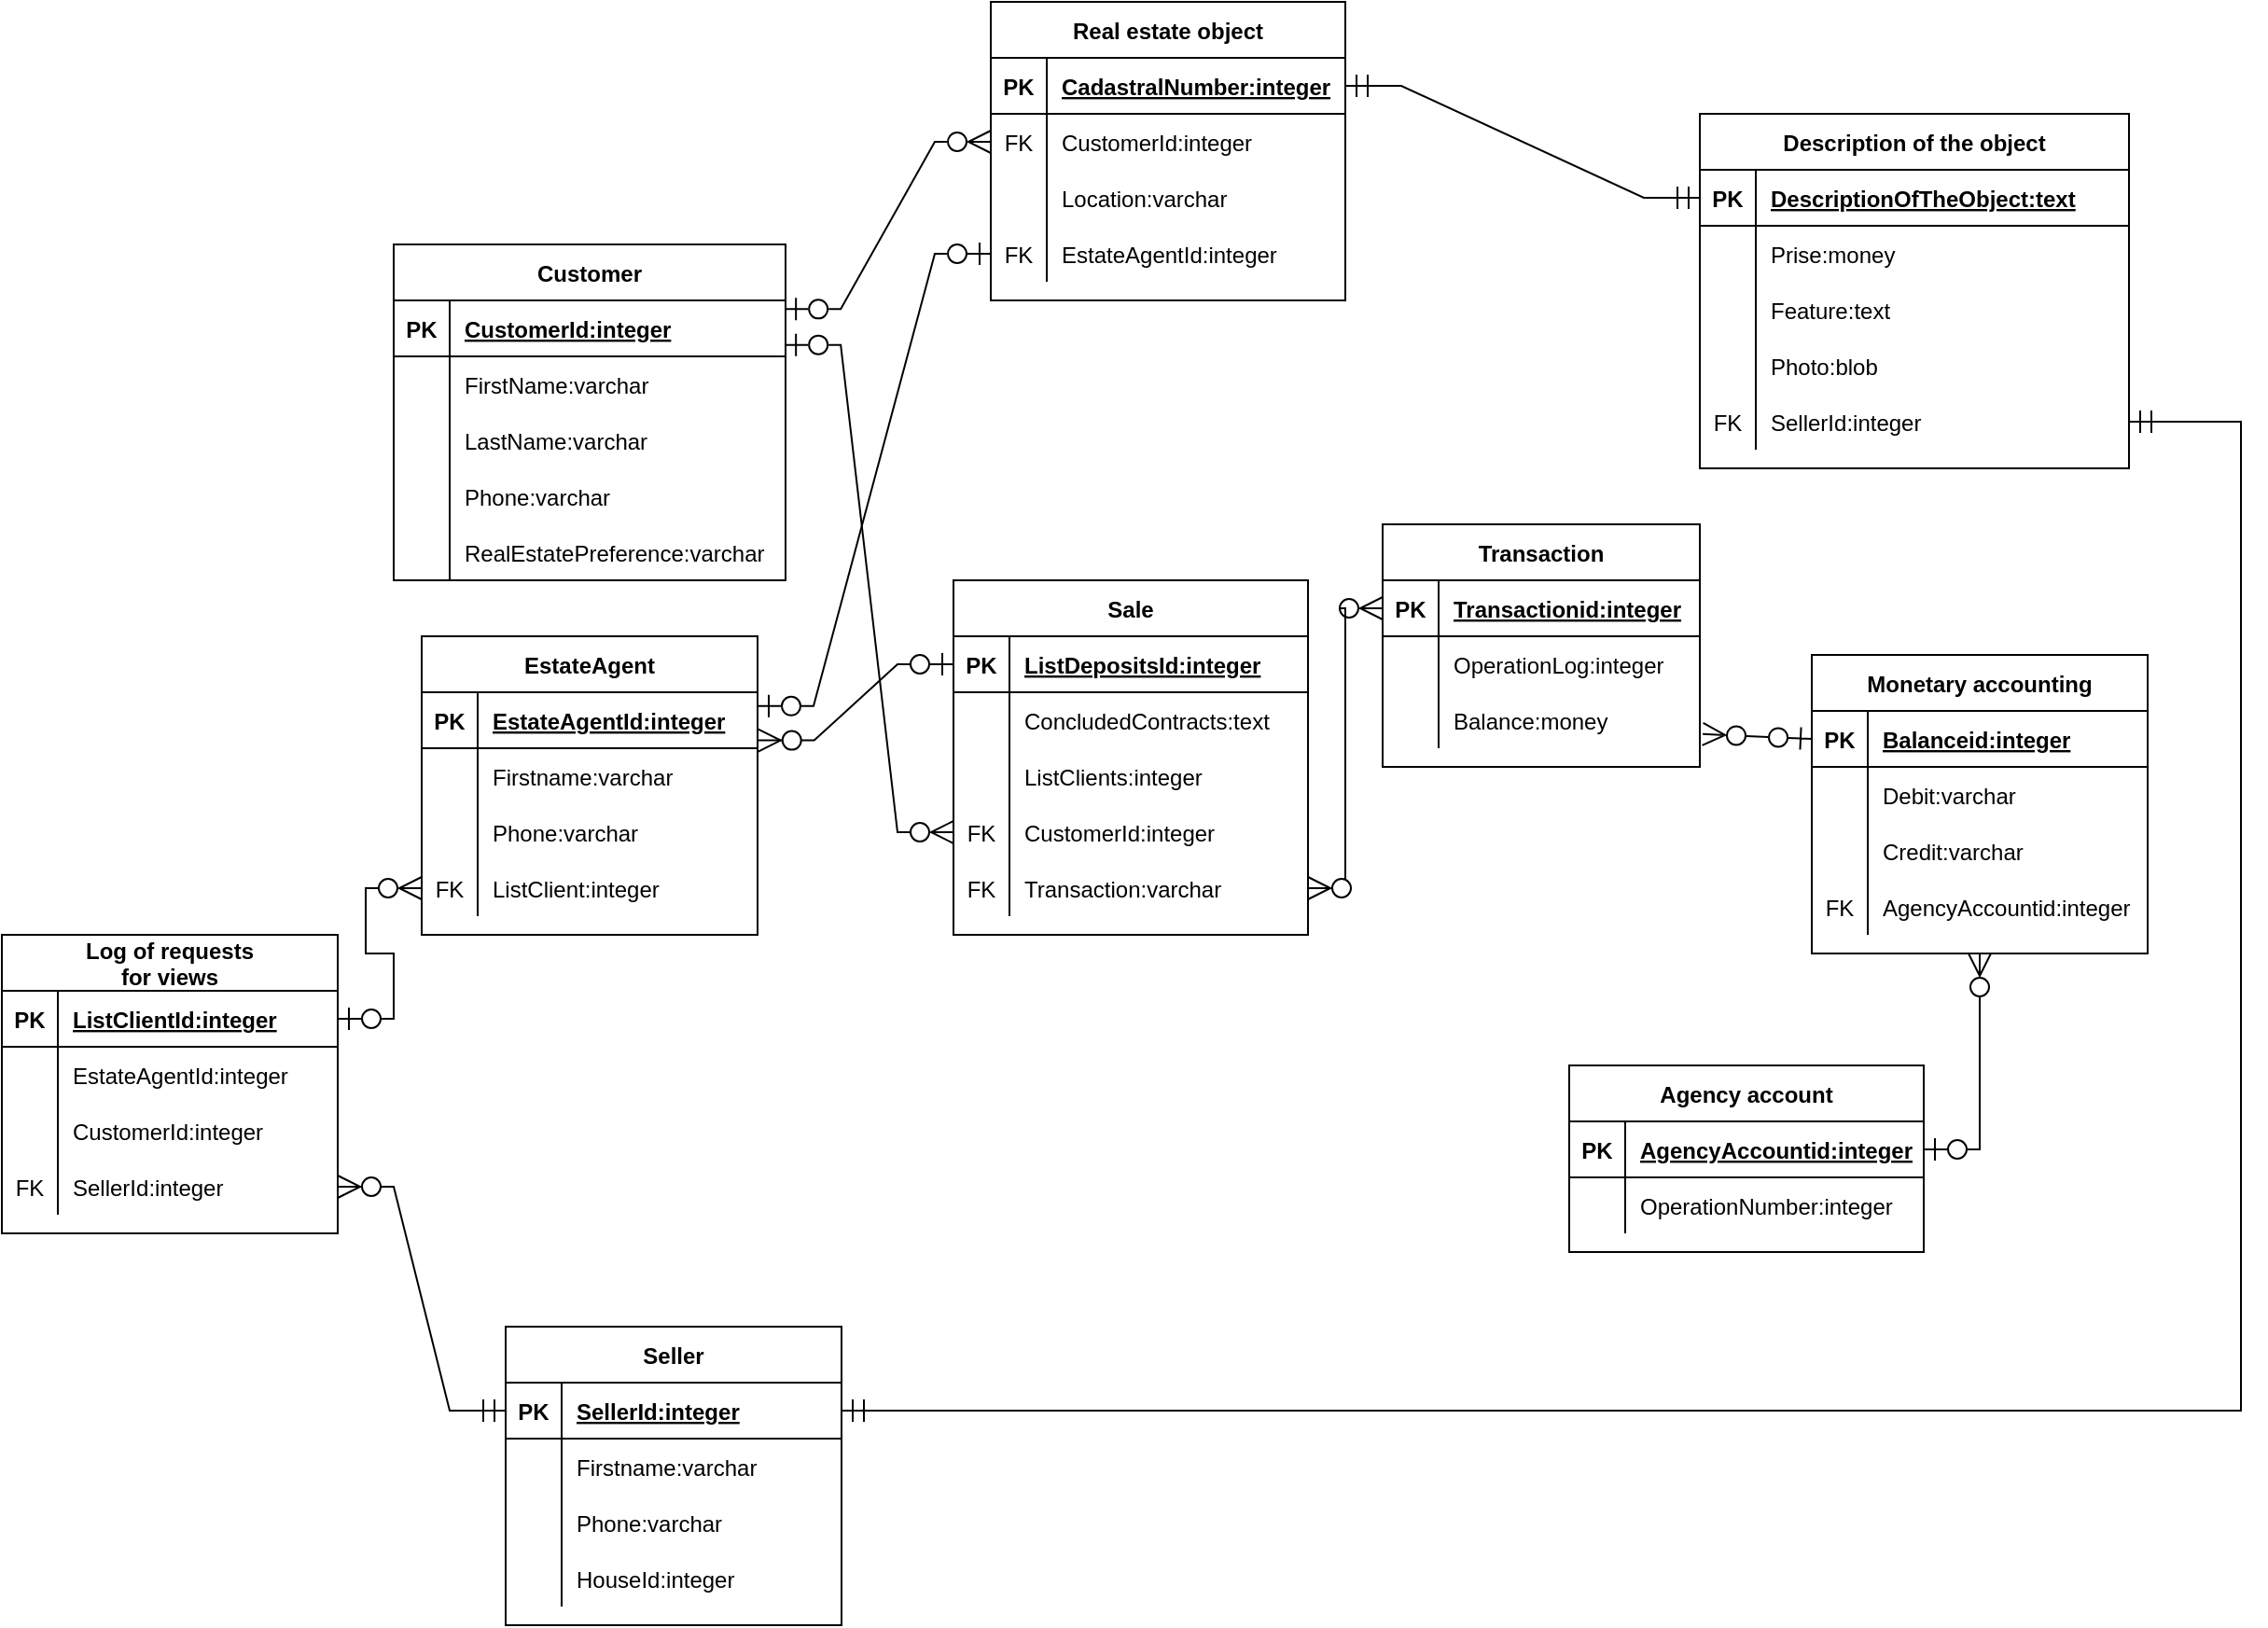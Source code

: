 <mxfile version="15.8.8" type="github">
  <diagram id="s_4GQukMojyq665MK_k5" name="Page-1">
    <mxGraphModel dx="1824" dy="1749" grid="1" gridSize="10" guides="1" tooltips="1" connect="1" arrows="1" fold="1" page="1" pageScale="1" pageWidth="827" pageHeight="1169" math="0" shadow="0">
      <root>
        <mxCell id="0" />
        <mxCell id="1" parent="0" />
        <mxCell id="Tpx85m3NtQdC8bUfXLHW-1" value="Customer" style="shape=table;startSize=30;container=1;collapsible=1;childLayout=tableLayout;fixedRows=1;rowLines=0;fontStyle=1;align=center;resizeLast=1;" parent="1" vertex="1">
          <mxGeometry x="-180" y="20" width="210" height="180" as="geometry" />
        </mxCell>
        <mxCell id="Tpx85m3NtQdC8bUfXLHW-2" value="" style="shape=partialRectangle;collapsible=0;dropTarget=0;pointerEvents=0;fillColor=none;top=0;left=0;bottom=1;right=0;points=[[0,0.5],[1,0.5]];portConstraint=eastwest;" parent="Tpx85m3NtQdC8bUfXLHW-1" vertex="1">
          <mxGeometry y="30" width="210" height="30" as="geometry" />
        </mxCell>
        <mxCell id="Tpx85m3NtQdC8bUfXLHW-3" value="PK" style="shape=partialRectangle;connectable=0;fillColor=none;top=0;left=0;bottom=0;right=0;fontStyle=1;overflow=hidden;" parent="Tpx85m3NtQdC8bUfXLHW-2" vertex="1">
          <mxGeometry width="30" height="30" as="geometry">
            <mxRectangle width="30" height="30" as="alternateBounds" />
          </mxGeometry>
        </mxCell>
        <mxCell id="Tpx85m3NtQdC8bUfXLHW-4" value="CustomerId:integer" style="shape=partialRectangle;connectable=0;fillColor=none;top=0;left=0;bottom=0;right=0;align=left;spacingLeft=6;fontStyle=5;overflow=hidden;" parent="Tpx85m3NtQdC8bUfXLHW-2" vertex="1">
          <mxGeometry x="30" width="180" height="30" as="geometry">
            <mxRectangle width="180" height="30" as="alternateBounds" />
          </mxGeometry>
        </mxCell>
        <mxCell id="Tpx85m3NtQdC8bUfXLHW-5" value="" style="shape=partialRectangle;collapsible=0;dropTarget=0;pointerEvents=0;fillColor=none;top=0;left=0;bottom=0;right=0;points=[[0,0.5],[1,0.5]];portConstraint=eastwest;" parent="Tpx85m3NtQdC8bUfXLHW-1" vertex="1">
          <mxGeometry y="60" width="210" height="30" as="geometry" />
        </mxCell>
        <mxCell id="Tpx85m3NtQdC8bUfXLHW-6" value="" style="shape=partialRectangle;connectable=0;fillColor=none;top=0;left=0;bottom=0;right=0;editable=1;overflow=hidden;" parent="Tpx85m3NtQdC8bUfXLHW-5" vertex="1">
          <mxGeometry width="30" height="30" as="geometry">
            <mxRectangle width="30" height="30" as="alternateBounds" />
          </mxGeometry>
        </mxCell>
        <mxCell id="Tpx85m3NtQdC8bUfXLHW-7" value="FirstName:varchar" style="shape=partialRectangle;connectable=0;fillColor=none;top=0;left=0;bottom=0;right=0;align=left;spacingLeft=6;overflow=hidden;" parent="Tpx85m3NtQdC8bUfXLHW-5" vertex="1">
          <mxGeometry x="30" width="180" height="30" as="geometry">
            <mxRectangle width="180" height="30" as="alternateBounds" />
          </mxGeometry>
        </mxCell>
        <mxCell id="Tpx85m3NtQdC8bUfXLHW-8" value="" style="shape=partialRectangle;collapsible=0;dropTarget=0;pointerEvents=0;fillColor=none;top=0;left=0;bottom=0;right=0;points=[[0,0.5],[1,0.5]];portConstraint=eastwest;" parent="Tpx85m3NtQdC8bUfXLHW-1" vertex="1">
          <mxGeometry y="90" width="210" height="30" as="geometry" />
        </mxCell>
        <mxCell id="Tpx85m3NtQdC8bUfXLHW-9" value="" style="shape=partialRectangle;connectable=0;fillColor=none;top=0;left=0;bottom=0;right=0;editable=1;overflow=hidden;" parent="Tpx85m3NtQdC8bUfXLHW-8" vertex="1">
          <mxGeometry width="30" height="30" as="geometry">
            <mxRectangle width="30" height="30" as="alternateBounds" />
          </mxGeometry>
        </mxCell>
        <mxCell id="Tpx85m3NtQdC8bUfXLHW-10" value="LastName:varchar" style="shape=partialRectangle;connectable=0;fillColor=none;top=0;left=0;bottom=0;right=0;align=left;spacingLeft=6;overflow=hidden;" parent="Tpx85m3NtQdC8bUfXLHW-8" vertex="1">
          <mxGeometry x="30" width="180" height="30" as="geometry">
            <mxRectangle width="180" height="30" as="alternateBounds" />
          </mxGeometry>
        </mxCell>
        <mxCell id="Tpx85m3NtQdC8bUfXLHW-11" value="" style="shape=partialRectangle;collapsible=0;dropTarget=0;pointerEvents=0;fillColor=none;top=0;left=0;bottom=0;right=0;points=[[0,0.5],[1,0.5]];portConstraint=eastwest;" parent="Tpx85m3NtQdC8bUfXLHW-1" vertex="1">
          <mxGeometry y="120" width="210" height="30" as="geometry" />
        </mxCell>
        <mxCell id="Tpx85m3NtQdC8bUfXLHW-12" value="" style="shape=partialRectangle;connectable=0;fillColor=none;top=0;left=0;bottom=0;right=0;editable=1;overflow=hidden;" parent="Tpx85m3NtQdC8bUfXLHW-11" vertex="1">
          <mxGeometry width="30" height="30" as="geometry">
            <mxRectangle width="30" height="30" as="alternateBounds" />
          </mxGeometry>
        </mxCell>
        <mxCell id="Tpx85m3NtQdC8bUfXLHW-13" value="Phone:varchar" style="shape=partialRectangle;connectable=0;fillColor=none;top=0;left=0;bottom=0;right=0;align=left;spacingLeft=6;overflow=hidden;" parent="Tpx85m3NtQdC8bUfXLHW-11" vertex="1">
          <mxGeometry x="30" width="180" height="30" as="geometry">
            <mxRectangle width="180" height="30" as="alternateBounds" />
          </mxGeometry>
        </mxCell>
        <mxCell id="Tpx85m3NtQdC8bUfXLHW-75" value="" style="shape=partialRectangle;collapsible=0;dropTarget=0;pointerEvents=0;fillColor=none;top=0;left=0;bottom=0;right=0;points=[[0,0.5],[1,0.5]];portConstraint=eastwest;" parent="Tpx85m3NtQdC8bUfXLHW-1" vertex="1">
          <mxGeometry y="150" width="210" height="30" as="geometry" />
        </mxCell>
        <mxCell id="Tpx85m3NtQdC8bUfXLHW-76" value="" style="shape=partialRectangle;connectable=0;fillColor=none;top=0;left=0;bottom=0;right=0;editable=1;overflow=hidden;" parent="Tpx85m3NtQdC8bUfXLHW-75" vertex="1">
          <mxGeometry width="30" height="30" as="geometry">
            <mxRectangle width="30" height="30" as="alternateBounds" />
          </mxGeometry>
        </mxCell>
        <mxCell id="Tpx85m3NtQdC8bUfXLHW-77" value="RealEstatePreference:varchar" style="shape=partialRectangle;connectable=0;fillColor=none;top=0;left=0;bottom=0;right=0;align=left;spacingLeft=6;overflow=hidden;" parent="Tpx85m3NtQdC8bUfXLHW-75" vertex="1">
          <mxGeometry x="30" width="180" height="30" as="geometry">
            <mxRectangle width="180" height="30" as="alternateBounds" />
          </mxGeometry>
        </mxCell>
        <mxCell id="Tpx85m3NtQdC8bUfXLHW-14" value="Real estate object" style="shape=table;startSize=30;container=1;collapsible=1;childLayout=tableLayout;fixedRows=1;rowLines=0;fontStyle=1;align=center;resizeLast=1;" parent="1" vertex="1">
          <mxGeometry x="140" y="-110" width="190" height="160" as="geometry" />
        </mxCell>
        <mxCell id="Tpx85m3NtQdC8bUfXLHW-15" value="" style="shape=partialRectangle;collapsible=0;dropTarget=0;pointerEvents=0;fillColor=none;top=0;left=0;bottom=1;right=0;points=[[0,0.5],[1,0.5]];portConstraint=eastwest;" parent="Tpx85m3NtQdC8bUfXLHW-14" vertex="1">
          <mxGeometry y="30" width="190" height="30" as="geometry" />
        </mxCell>
        <mxCell id="Tpx85m3NtQdC8bUfXLHW-16" value="PK" style="shape=partialRectangle;connectable=0;fillColor=none;top=0;left=0;bottom=0;right=0;fontStyle=1;overflow=hidden;" parent="Tpx85m3NtQdC8bUfXLHW-15" vertex="1">
          <mxGeometry width="30" height="30" as="geometry">
            <mxRectangle width="30" height="30" as="alternateBounds" />
          </mxGeometry>
        </mxCell>
        <mxCell id="Tpx85m3NtQdC8bUfXLHW-17" value="CadastralNumber:integer" style="shape=partialRectangle;connectable=0;fillColor=none;top=0;left=0;bottom=0;right=0;align=left;spacingLeft=6;fontStyle=5;overflow=hidden;" parent="Tpx85m3NtQdC8bUfXLHW-15" vertex="1">
          <mxGeometry x="30" width="160" height="30" as="geometry">
            <mxRectangle width="160" height="30" as="alternateBounds" />
          </mxGeometry>
        </mxCell>
        <mxCell id="Tpx85m3NtQdC8bUfXLHW-18" value="" style="shape=partialRectangle;collapsible=0;dropTarget=0;pointerEvents=0;fillColor=none;top=0;left=0;bottom=0;right=0;points=[[0,0.5],[1,0.5]];portConstraint=eastwest;" parent="Tpx85m3NtQdC8bUfXLHW-14" vertex="1">
          <mxGeometry y="60" width="190" height="30" as="geometry" />
        </mxCell>
        <mxCell id="Tpx85m3NtQdC8bUfXLHW-19" value="FK" style="shape=partialRectangle;connectable=0;fillColor=none;top=0;left=0;bottom=0;right=0;editable=1;overflow=hidden;" parent="Tpx85m3NtQdC8bUfXLHW-18" vertex="1">
          <mxGeometry width="30" height="30" as="geometry">
            <mxRectangle width="30" height="30" as="alternateBounds" />
          </mxGeometry>
        </mxCell>
        <mxCell id="Tpx85m3NtQdC8bUfXLHW-20" value="CustomerId:integer" style="shape=partialRectangle;connectable=0;fillColor=none;top=0;left=0;bottom=0;right=0;align=left;spacingLeft=6;overflow=hidden;" parent="Tpx85m3NtQdC8bUfXLHW-18" vertex="1">
          <mxGeometry x="30" width="160" height="30" as="geometry">
            <mxRectangle width="160" height="30" as="alternateBounds" />
          </mxGeometry>
        </mxCell>
        <mxCell id="Tpx85m3NtQdC8bUfXLHW-21" value="" style="shape=partialRectangle;collapsible=0;dropTarget=0;pointerEvents=0;fillColor=none;top=0;left=0;bottom=0;right=0;points=[[0,0.5],[1,0.5]];portConstraint=eastwest;" parent="Tpx85m3NtQdC8bUfXLHW-14" vertex="1">
          <mxGeometry y="90" width="190" height="30" as="geometry" />
        </mxCell>
        <mxCell id="Tpx85m3NtQdC8bUfXLHW-22" value="" style="shape=partialRectangle;connectable=0;fillColor=none;top=0;left=0;bottom=0;right=0;editable=1;overflow=hidden;" parent="Tpx85m3NtQdC8bUfXLHW-21" vertex="1">
          <mxGeometry width="30" height="30" as="geometry">
            <mxRectangle width="30" height="30" as="alternateBounds" />
          </mxGeometry>
        </mxCell>
        <mxCell id="Tpx85m3NtQdC8bUfXLHW-23" value="Location:varchar" style="shape=partialRectangle;connectable=0;fillColor=none;top=0;left=0;bottom=0;right=0;align=left;spacingLeft=6;overflow=hidden;" parent="Tpx85m3NtQdC8bUfXLHW-21" vertex="1">
          <mxGeometry x="30" width="160" height="30" as="geometry">
            <mxRectangle width="160" height="30" as="alternateBounds" />
          </mxGeometry>
        </mxCell>
        <mxCell id="Tpx85m3NtQdC8bUfXLHW-176" value="" style="shape=partialRectangle;collapsible=0;dropTarget=0;pointerEvents=0;fillColor=none;top=0;left=0;bottom=0;right=0;points=[[0,0.5],[1,0.5]];portConstraint=eastwest;" parent="Tpx85m3NtQdC8bUfXLHW-14" vertex="1">
          <mxGeometry y="120" width="190" height="30" as="geometry" />
        </mxCell>
        <mxCell id="Tpx85m3NtQdC8bUfXLHW-177" value="FK" style="shape=partialRectangle;connectable=0;fillColor=none;top=0;left=0;bottom=0;right=0;editable=1;overflow=hidden;" parent="Tpx85m3NtQdC8bUfXLHW-176" vertex="1">
          <mxGeometry width="30" height="30" as="geometry">
            <mxRectangle width="30" height="30" as="alternateBounds" />
          </mxGeometry>
        </mxCell>
        <mxCell id="Tpx85m3NtQdC8bUfXLHW-178" value="EstateАgentId:integer" style="shape=partialRectangle;connectable=0;fillColor=none;top=0;left=0;bottom=0;right=0;align=left;spacingLeft=6;overflow=hidden;" parent="Tpx85m3NtQdC8bUfXLHW-176" vertex="1">
          <mxGeometry x="30" width="160" height="30" as="geometry">
            <mxRectangle width="160" height="30" as="alternateBounds" />
          </mxGeometry>
        </mxCell>
        <mxCell id="Tpx85m3NtQdC8bUfXLHW-27" value="Description of the object" style="shape=table;startSize=30;container=1;collapsible=1;childLayout=tableLayout;fixedRows=1;rowLines=0;fontStyle=1;align=center;resizeLast=1;" parent="1" vertex="1">
          <mxGeometry x="520" y="-50" width="230" height="190" as="geometry" />
        </mxCell>
        <mxCell id="Tpx85m3NtQdC8bUfXLHW-28" value="" style="shape=partialRectangle;collapsible=0;dropTarget=0;pointerEvents=0;fillColor=none;top=0;left=0;bottom=1;right=0;points=[[0,0.5],[1,0.5]];portConstraint=eastwest;" parent="Tpx85m3NtQdC8bUfXLHW-27" vertex="1">
          <mxGeometry y="30" width="230" height="30" as="geometry" />
        </mxCell>
        <mxCell id="Tpx85m3NtQdC8bUfXLHW-29" value="PK" style="shape=partialRectangle;connectable=0;fillColor=none;top=0;left=0;bottom=0;right=0;fontStyle=1;overflow=hidden;" parent="Tpx85m3NtQdC8bUfXLHW-28" vertex="1">
          <mxGeometry width="30" height="30" as="geometry">
            <mxRectangle width="30" height="30" as="alternateBounds" />
          </mxGeometry>
        </mxCell>
        <mxCell id="Tpx85m3NtQdC8bUfXLHW-30" value="DescriptionOfTheObject:text" style="shape=partialRectangle;connectable=0;fillColor=none;top=0;left=0;bottom=0;right=0;align=left;spacingLeft=6;fontStyle=5;overflow=hidden;" parent="Tpx85m3NtQdC8bUfXLHW-28" vertex="1">
          <mxGeometry x="30" width="200" height="30" as="geometry">
            <mxRectangle width="200" height="30" as="alternateBounds" />
          </mxGeometry>
        </mxCell>
        <mxCell id="Tpx85m3NtQdC8bUfXLHW-31" value="" style="shape=partialRectangle;collapsible=0;dropTarget=0;pointerEvents=0;fillColor=none;top=0;left=0;bottom=0;right=0;points=[[0,0.5],[1,0.5]];portConstraint=eastwest;" parent="Tpx85m3NtQdC8bUfXLHW-27" vertex="1">
          <mxGeometry y="60" width="230" height="30" as="geometry" />
        </mxCell>
        <mxCell id="Tpx85m3NtQdC8bUfXLHW-32" value="" style="shape=partialRectangle;connectable=0;fillColor=none;top=0;left=0;bottom=0;right=0;editable=1;overflow=hidden;" parent="Tpx85m3NtQdC8bUfXLHW-31" vertex="1">
          <mxGeometry width="30" height="30" as="geometry">
            <mxRectangle width="30" height="30" as="alternateBounds" />
          </mxGeometry>
        </mxCell>
        <mxCell id="Tpx85m3NtQdC8bUfXLHW-33" value="Prise:money" style="shape=partialRectangle;connectable=0;fillColor=none;top=0;left=0;bottom=0;right=0;align=left;spacingLeft=6;overflow=hidden;" parent="Tpx85m3NtQdC8bUfXLHW-31" vertex="1">
          <mxGeometry x="30" width="200" height="30" as="geometry">
            <mxRectangle width="200" height="30" as="alternateBounds" />
          </mxGeometry>
        </mxCell>
        <mxCell id="Tpx85m3NtQdC8bUfXLHW-34" value="" style="shape=partialRectangle;collapsible=0;dropTarget=0;pointerEvents=0;fillColor=none;top=0;left=0;bottom=0;right=0;points=[[0,0.5],[1,0.5]];portConstraint=eastwest;" parent="Tpx85m3NtQdC8bUfXLHW-27" vertex="1">
          <mxGeometry y="90" width="230" height="30" as="geometry" />
        </mxCell>
        <mxCell id="Tpx85m3NtQdC8bUfXLHW-35" value="" style="shape=partialRectangle;connectable=0;fillColor=none;top=0;left=0;bottom=0;right=0;editable=1;overflow=hidden;" parent="Tpx85m3NtQdC8bUfXLHW-34" vertex="1">
          <mxGeometry width="30" height="30" as="geometry">
            <mxRectangle width="30" height="30" as="alternateBounds" />
          </mxGeometry>
        </mxCell>
        <mxCell id="Tpx85m3NtQdC8bUfXLHW-36" value="Feature:text" style="shape=partialRectangle;connectable=0;fillColor=none;top=0;left=0;bottom=0;right=0;align=left;spacingLeft=6;overflow=hidden;" parent="Tpx85m3NtQdC8bUfXLHW-34" vertex="1">
          <mxGeometry x="30" width="200" height="30" as="geometry">
            <mxRectangle width="200" height="30" as="alternateBounds" />
          </mxGeometry>
        </mxCell>
        <mxCell id="Tpx85m3NtQdC8bUfXLHW-37" value="" style="shape=partialRectangle;collapsible=0;dropTarget=0;pointerEvents=0;fillColor=none;top=0;left=0;bottom=0;right=0;points=[[0,0.5],[1,0.5]];portConstraint=eastwest;" parent="Tpx85m3NtQdC8bUfXLHW-27" vertex="1">
          <mxGeometry y="120" width="230" height="30" as="geometry" />
        </mxCell>
        <mxCell id="Tpx85m3NtQdC8bUfXLHW-38" value="" style="shape=partialRectangle;connectable=0;fillColor=none;top=0;left=0;bottom=0;right=0;editable=1;overflow=hidden;" parent="Tpx85m3NtQdC8bUfXLHW-37" vertex="1">
          <mxGeometry width="30" height="30" as="geometry">
            <mxRectangle width="30" height="30" as="alternateBounds" />
          </mxGeometry>
        </mxCell>
        <mxCell id="Tpx85m3NtQdC8bUfXLHW-39" value="Photo:blob" style="shape=partialRectangle;connectable=0;fillColor=none;top=0;left=0;bottom=0;right=0;align=left;spacingLeft=6;overflow=hidden;" parent="Tpx85m3NtQdC8bUfXLHW-37" vertex="1">
          <mxGeometry x="30" width="200" height="30" as="geometry">
            <mxRectangle width="200" height="30" as="alternateBounds" />
          </mxGeometry>
        </mxCell>
        <mxCell id="Tpx85m3NtQdC8bUfXLHW-202" value="" style="shape=partialRectangle;collapsible=0;dropTarget=0;pointerEvents=0;fillColor=none;top=0;left=0;bottom=0;right=0;points=[[0,0.5],[1,0.5]];portConstraint=eastwest;" parent="Tpx85m3NtQdC8bUfXLHW-27" vertex="1">
          <mxGeometry y="150" width="230" height="30" as="geometry" />
        </mxCell>
        <mxCell id="Tpx85m3NtQdC8bUfXLHW-203" value="FK" style="shape=partialRectangle;connectable=0;fillColor=none;top=0;left=0;bottom=0;right=0;editable=1;overflow=hidden;" parent="Tpx85m3NtQdC8bUfXLHW-202" vertex="1">
          <mxGeometry width="30" height="30" as="geometry">
            <mxRectangle width="30" height="30" as="alternateBounds" />
          </mxGeometry>
        </mxCell>
        <mxCell id="Tpx85m3NtQdC8bUfXLHW-204" value="SellerId:integer" style="shape=partialRectangle;connectable=0;fillColor=none;top=0;left=0;bottom=0;right=0;align=left;spacingLeft=6;overflow=hidden;" parent="Tpx85m3NtQdC8bUfXLHW-202" vertex="1">
          <mxGeometry x="30" width="200" height="30" as="geometry">
            <mxRectangle width="200" height="30" as="alternateBounds" />
          </mxGeometry>
        </mxCell>
        <mxCell id="Tpx85m3NtQdC8bUfXLHW-40" value="Sale" style="shape=table;startSize=30;container=1;collapsible=1;childLayout=tableLayout;fixedRows=1;rowLines=0;fontStyle=1;align=center;resizeLast=1;" parent="1" vertex="1">
          <mxGeometry x="120" y="200" width="190" height="190" as="geometry" />
        </mxCell>
        <mxCell id="Tpx85m3NtQdC8bUfXLHW-41" value="" style="shape=partialRectangle;collapsible=0;dropTarget=0;pointerEvents=0;fillColor=none;top=0;left=0;bottom=1;right=0;points=[[0,0.5],[1,0.5]];portConstraint=eastwest;" parent="Tpx85m3NtQdC8bUfXLHW-40" vertex="1">
          <mxGeometry y="30" width="190" height="30" as="geometry" />
        </mxCell>
        <mxCell id="Tpx85m3NtQdC8bUfXLHW-42" value="PK" style="shape=partialRectangle;connectable=0;fillColor=none;top=0;left=0;bottom=0;right=0;fontStyle=1;overflow=hidden;" parent="Tpx85m3NtQdC8bUfXLHW-41" vertex="1">
          <mxGeometry width="30" height="30" as="geometry">
            <mxRectangle width="30" height="30" as="alternateBounds" />
          </mxGeometry>
        </mxCell>
        <mxCell id="Tpx85m3NtQdC8bUfXLHW-43" value="ListDepositsId:integer" style="shape=partialRectangle;connectable=0;fillColor=none;top=0;left=0;bottom=0;right=0;align=left;spacingLeft=6;fontStyle=5;overflow=hidden;" parent="Tpx85m3NtQdC8bUfXLHW-41" vertex="1">
          <mxGeometry x="30" width="160" height="30" as="geometry">
            <mxRectangle width="160" height="30" as="alternateBounds" />
          </mxGeometry>
        </mxCell>
        <mxCell id="Tpx85m3NtQdC8bUfXLHW-44" value="" style="shape=partialRectangle;collapsible=0;dropTarget=0;pointerEvents=0;fillColor=none;top=0;left=0;bottom=0;right=0;points=[[0,0.5],[1,0.5]];portConstraint=eastwest;" parent="Tpx85m3NtQdC8bUfXLHW-40" vertex="1">
          <mxGeometry y="60" width="190" height="30" as="geometry" />
        </mxCell>
        <mxCell id="Tpx85m3NtQdC8bUfXLHW-45" value="" style="shape=partialRectangle;connectable=0;fillColor=none;top=0;left=0;bottom=0;right=0;editable=1;overflow=hidden;" parent="Tpx85m3NtQdC8bUfXLHW-44" vertex="1">
          <mxGeometry width="30" height="30" as="geometry">
            <mxRectangle width="30" height="30" as="alternateBounds" />
          </mxGeometry>
        </mxCell>
        <mxCell id="Tpx85m3NtQdC8bUfXLHW-46" value="ConcludedСontracts:text" style="shape=partialRectangle;connectable=0;fillColor=none;top=0;left=0;bottom=0;right=0;align=left;spacingLeft=6;overflow=hidden;" parent="Tpx85m3NtQdC8bUfXLHW-44" vertex="1">
          <mxGeometry x="30" width="160" height="30" as="geometry">
            <mxRectangle width="160" height="30" as="alternateBounds" />
          </mxGeometry>
        </mxCell>
        <mxCell id="Tpx85m3NtQdC8bUfXLHW-47" value="" style="shape=partialRectangle;collapsible=0;dropTarget=0;pointerEvents=0;fillColor=none;top=0;left=0;bottom=0;right=0;points=[[0,0.5],[1,0.5]];portConstraint=eastwest;" parent="Tpx85m3NtQdC8bUfXLHW-40" vertex="1">
          <mxGeometry y="90" width="190" height="30" as="geometry" />
        </mxCell>
        <mxCell id="Tpx85m3NtQdC8bUfXLHW-48" value="" style="shape=partialRectangle;connectable=0;fillColor=none;top=0;left=0;bottom=0;right=0;editable=1;overflow=hidden;" parent="Tpx85m3NtQdC8bUfXLHW-47" vertex="1">
          <mxGeometry width="30" height="30" as="geometry">
            <mxRectangle width="30" height="30" as="alternateBounds" />
          </mxGeometry>
        </mxCell>
        <mxCell id="Tpx85m3NtQdC8bUfXLHW-49" value="ListСlients:integer" style="shape=partialRectangle;connectable=0;fillColor=none;top=0;left=0;bottom=0;right=0;align=left;spacingLeft=6;overflow=hidden;" parent="Tpx85m3NtQdC8bUfXLHW-47" vertex="1">
          <mxGeometry x="30" width="160" height="30" as="geometry">
            <mxRectangle width="160" height="30" as="alternateBounds" />
          </mxGeometry>
        </mxCell>
        <mxCell id="Tpx85m3NtQdC8bUfXLHW-169" value="" style="shape=partialRectangle;collapsible=0;dropTarget=0;pointerEvents=0;fillColor=none;top=0;left=0;bottom=0;right=0;points=[[0,0.5],[1,0.5]];portConstraint=eastwest;" parent="Tpx85m3NtQdC8bUfXLHW-40" vertex="1">
          <mxGeometry y="120" width="190" height="30" as="geometry" />
        </mxCell>
        <mxCell id="Tpx85m3NtQdC8bUfXLHW-170" value="FK" style="shape=partialRectangle;connectable=0;fillColor=none;top=0;left=0;bottom=0;right=0;editable=1;overflow=hidden;" parent="Tpx85m3NtQdC8bUfXLHW-169" vertex="1">
          <mxGeometry width="30" height="30" as="geometry">
            <mxRectangle width="30" height="30" as="alternateBounds" />
          </mxGeometry>
        </mxCell>
        <mxCell id="Tpx85m3NtQdC8bUfXLHW-171" value="CustomerId:integer" style="shape=partialRectangle;connectable=0;fillColor=none;top=0;left=0;bottom=0;right=0;align=left;spacingLeft=6;overflow=hidden;" parent="Tpx85m3NtQdC8bUfXLHW-169" vertex="1">
          <mxGeometry x="30" width="160" height="30" as="geometry">
            <mxRectangle width="160" height="30" as="alternateBounds" />
          </mxGeometry>
        </mxCell>
        <mxCell id="Tpx85m3NtQdC8bUfXLHW-180" value="" style="shape=partialRectangle;collapsible=0;dropTarget=0;pointerEvents=0;fillColor=none;top=0;left=0;bottom=0;right=0;points=[[0,0.5],[1,0.5]];portConstraint=eastwest;" parent="Tpx85m3NtQdC8bUfXLHW-40" vertex="1">
          <mxGeometry y="150" width="190" height="30" as="geometry" />
        </mxCell>
        <mxCell id="Tpx85m3NtQdC8bUfXLHW-181" value="FK" style="shape=partialRectangle;connectable=0;fillColor=none;top=0;left=0;bottom=0;right=0;editable=1;overflow=hidden;" parent="Tpx85m3NtQdC8bUfXLHW-180" vertex="1">
          <mxGeometry width="30" height="30" as="geometry">
            <mxRectangle width="30" height="30" as="alternateBounds" />
          </mxGeometry>
        </mxCell>
        <mxCell id="Tpx85m3NtQdC8bUfXLHW-182" value="Transaction:varchar" style="shape=partialRectangle;connectable=0;fillColor=none;top=0;left=0;bottom=0;right=0;align=left;spacingLeft=6;overflow=hidden;" parent="Tpx85m3NtQdC8bUfXLHW-180" vertex="1">
          <mxGeometry x="30" width="160" height="30" as="geometry">
            <mxRectangle width="160" height="30" as="alternateBounds" />
          </mxGeometry>
        </mxCell>
        <mxCell id="Tpx85m3NtQdC8bUfXLHW-78" value="Log of requests&#xa;for views" style="shape=table;startSize=30;container=1;collapsible=1;childLayout=tableLayout;fixedRows=1;rowLines=0;fontStyle=1;align=center;resizeLast=1;" parent="1" vertex="1">
          <mxGeometry x="-390" y="390" width="180" height="160" as="geometry" />
        </mxCell>
        <mxCell id="Tpx85m3NtQdC8bUfXLHW-79" value="" style="shape=partialRectangle;collapsible=0;dropTarget=0;pointerEvents=0;fillColor=none;top=0;left=0;bottom=1;right=0;points=[[0,0.5],[1,0.5]];portConstraint=eastwest;" parent="Tpx85m3NtQdC8bUfXLHW-78" vertex="1">
          <mxGeometry y="30" width="180" height="30" as="geometry" />
        </mxCell>
        <mxCell id="Tpx85m3NtQdC8bUfXLHW-80" value="PK" style="shape=partialRectangle;connectable=0;fillColor=none;top=0;left=0;bottom=0;right=0;fontStyle=1;overflow=hidden;" parent="Tpx85m3NtQdC8bUfXLHW-79" vertex="1">
          <mxGeometry width="30" height="30" as="geometry">
            <mxRectangle width="30" height="30" as="alternateBounds" />
          </mxGeometry>
        </mxCell>
        <mxCell id="Tpx85m3NtQdC8bUfXLHW-81" value="ListClientId:integer" style="shape=partialRectangle;connectable=0;fillColor=none;top=0;left=0;bottom=0;right=0;align=left;spacingLeft=6;fontStyle=5;overflow=hidden;" parent="Tpx85m3NtQdC8bUfXLHW-79" vertex="1">
          <mxGeometry x="30" width="150" height="30" as="geometry">
            <mxRectangle width="150" height="30" as="alternateBounds" />
          </mxGeometry>
        </mxCell>
        <mxCell id="Tpx85m3NtQdC8bUfXLHW-88" value="" style="shape=partialRectangle;collapsible=0;dropTarget=0;pointerEvents=0;fillColor=none;top=0;left=0;bottom=0;right=0;points=[[0,0.5],[1,0.5]];portConstraint=eastwest;" parent="Tpx85m3NtQdC8bUfXLHW-78" vertex="1">
          <mxGeometry y="60" width="180" height="30" as="geometry" />
        </mxCell>
        <mxCell id="Tpx85m3NtQdC8bUfXLHW-89" value="" style="shape=partialRectangle;connectable=0;fillColor=none;top=0;left=0;bottom=0;right=0;editable=1;overflow=hidden;" parent="Tpx85m3NtQdC8bUfXLHW-88" vertex="1">
          <mxGeometry width="30" height="30" as="geometry">
            <mxRectangle width="30" height="30" as="alternateBounds" />
          </mxGeometry>
        </mxCell>
        <mxCell id="Tpx85m3NtQdC8bUfXLHW-90" value="EstateАgentId:integer" style="shape=partialRectangle;connectable=0;fillColor=none;top=0;left=0;bottom=0;right=0;align=left;spacingLeft=6;overflow=hidden;" parent="Tpx85m3NtQdC8bUfXLHW-88" vertex="1">
          <mxGeometry x="30" width="150" height="30" as="geometry">
            <mxRectangle width="150" height="30" as="alternateBounds" />
          </mxGeometry>
        </mxCell>
        <mxCell id="Tpx85m3NtQdC8bUfXLHW-150" value="" style="shape=partialRectangle;collapsible=0;dropTarget=0;pointerEvents=0;fillColor=none;top=0;left=0;bottom=0;right=0;points=[[0,0.5],[1,0.5]];portConstraint=eastwest;" parent="Tpx85m3NtQdC8bUfXLHW-78" vertex="1">
          <mxGeometry y="90" width="180" height="30" as="geometry" />
        </mxCell>
        <mxCell id="Tpx85m3NtQdC8bUfXLHW-151" value="" style="shape=partialRectangle;connectable=0;fillColor=none;top=0;left=0;bottom=0;right=0;editable=1;overflow=hidden;" parent="Tpx85m3NtQdC8bUfXLHW-150" vertex="1">
          <mxGeometry width="30" height="30" as="geometry">
            <mxRectangle width="30" height="30" as="alternateBounds" />
          </mxGeometry>
        </mxCell>
        <mxCell id="Tpx85m3NtQdC8bUfXLHW-152" value="CustomerId:integer" style="shape=partialRectangle;connectable=0;fillColor=none;top=0;left=0;bottom=0;right=0;align=left;spacingLeft=6;overflow=hidden;" parent="Tpx85m3NtQdC8bUfXLHW-150" vertex="1">
          <mxGeometry x="30" width="150" height="30" as="geometry">
            <mxRectangle width="150" height="30" as="alternateBounds" />
          </mxGeometry>
        </mxCell>
        <mxCell id="Tpx85m3NtQdC8bUfXLHW-183" value="" style="shape=partialRectangle;collapsible=0;dropTarget=0;pointerEvents=0;fillColor=none;top=0;left=0;bottom=0;right=0;points=[[0,0.5],[1,0.5]];portConstraint=eastwest;" parent="Tpx85m3NtQdC8bUfXLHW-78" vertex="1">
          <mxGeometry y="120" width="180" height="30" as="geometry" />
        </mxCell>
        <mxCell id="Tpx85m3NtQdC8bUfXLHW-184" value="FK" style="shape=partialRectangle;connectable=0;fillColor=none;top=0;left=0;bottom=0;right=0;editable=1;overflow=hidden;" parent="Tpx85m3NtQdC8bUfXLHW-183" vertex="1">
          <mxGeometry width="30" height="30" as="geometry">
            <mxRectangle width="30" height="30" as="alternateBounds" />
          </mxGeometry>
        </mxCell>
        <mxCell id="Tpx85m3NtQdC8bUfXLHW-185" value="SellerId:integer" style="shape=partialRectangle;connectable=0;fillColor=none;top=0;left=0;bottom=0;right=0;align=left;spacingLeft=6;overflow=hidden;" parent="Tpx85m3NtQdC8bUfXLHW-183" vertex="1">
          <mxGeometry x="30" width="150" height="30" as="geometry">
            <mxRectangle width="150" height="30" as="alternateBounds" />
          </mxGeometry>
        </mxCell>
        <mxCell id="Tpx85m3NtQdC8bUfXLHW-91" value="Agency account" style="shape=table;startSize=30;container=1;collapsible=1;childLayout=tableLayout;fixedRows=1;rowLines=0;fontStyle=1;align=center;resizeLast=1;" parent="1" vertex="1">
          <mxGeometry x="450" y="460" width="190" height="100" as="geometry" />
        </mxCell>
        <mxCell id="Tpx85m3NtQdC8bUfXLHW-92" value="" style="shape=partialRectangle;collapsible=0;dropTarget=0;pointerEvents=0;fillColor=none;top=0;left=0;bottom=1;right=0;points=[[0,0.5],[1,0.5]];portConstraint=eastwest;" parent="Tpx85m3NtQdC8bUfXLHW-91" vertex="1">
          <mxGeometry y="30" width="190" height="30" as="geometry" />
        </mxCell>
        <mxCell id="Tpx85m3NtQdC8bUfXLHW-93" value="PK" style="shape=partialRectangle;connectable=0;fillColor=none;top=0;left=0;bottom=0;right=0;fontStyle=1;overflow=hidden;" parent="Tpx85m3NtQdC8bUfXLHW-92" vertex="1">
          <mxGeometry width="30" height="30" as="geometry">
            <mxRectangle width="30" height="30" as="alternateBounds" />
          </mxGeometry>
        </mxCell>
        <mxCell id="Tpx85m3NtQdC8bUfXLHW-94" value="AgencyAccountid:integer" style="shape=partialRectangle;connectable=0;fillColor=none;top=0;left=0;bottom=0;right=0;align=left;spacingLeft=6;fontStyle=5;overflow=hidden;" parent="Tpx85m3NtQdC8bUfXLHW-92" vertex="1">
          <mxGeometry x="30" width="160" height="30" as="geometry">
            <mxRectangle width="160" height="30" as="alternateBounds" />
          </mxGeometry>
        </mxCell>
        <mxCell id="Tpx85m3NtQdC8bUfXLHW-95" value="" style="shape=partialRectangle;collapsible=0;dropTarget=0;pointerEvents=0;fillColor=none;top=0;left=0;bottom=0;right=0;points=[[0,0.5],[1,0.5]];portConstraint=eastwest;" parent="Tpx85m3NtQdC8bUfXLHW-91" vertex="1">
          <mxGeometry y="60" width="190" height="30" as="geometry" />
        </mxCell>
        <mxCell id="Tpx85m3NtQdC8bUfXLHW-96" value="" style="shape=partialRectangle;connectable=0;fillColor=none;top=0;left=0;bottom=0;right=0;editable=1;overflow=hidden;" parent="Tpx85m3NtQdC8bUfXLHW-95" vertex="1">
          <mxGeometry width="30" height="30" as="geometry">
            <mxRectangle width="30" height="30" as="alternateBounds" />
          </mxGeometry>
        </mxCell>
        <mxCell id="Tpx85m3NtQdC8bUfXLHW-97" value="OperationNumber:integer" style="shape=partialRectangle;connectable=0;fillColor=none;top=0;left=0;bottom=0;right=0;align=left;spacingLeft=6;overflow=hidden;" parent="Tpx85m3NtQdC8bUfXLHW-95" vertex="1">
          <mxGeometry x="30" width="160" height="30" as="geometry">
            <mxRectangle width="160" height="30" as="alternateBounds" />
          </mxGeometry>
        </mxCell>
        <mxCell id="Tpx85m3NtQdC8bUfXLHW-104" value="Seller" style="shape=table;startSize=30;container=1;collapsible=1;childLayout=tableLayout;fixedRows=1;rowLines=0;fontStyle=1;align=center;resizeLast=1;" parent="1" vertex="1">
          <mxGeometry x="-120" y="600" width="180" height="160" as="geometry" />
        </mxCell>
        <mxCell id="Tpx85m3NtQdC8bUfXLHW-105" value="" style="shape=partialRectangle;collapsible=0;dropTarget=0;pointerEvents=0;fillColor=none;top=0;left=0;bottom=1;right=0;points=[[0,0.5],[1,0.5]];portConstraint=eastwest;" parent="Tpx85m3NtQdC8bUfXLHW-104" vertex="1">
          <mxGeometry y="30" width="180" height="30" as="geometry" />
        </mxCell>
        <mxCell id="Tpx85m3NtQdC8bUfXLHW-106" value="PK" style="shape=partialRectangle;connectable=0;fillColor=none;top=0;left=0;bottom=0;right=0;fontStyle=1;overflow=hidden;" parent="Tpx85m3NtQdC8bUfXLHW-105" vertex="1">
          <mxGeometry width="30" height="30" as="geometry">
            <mxRectangle width="30" height="30" as="alternateBounds" />
          </mxGeometry>
        </mxCell>
        <mxCell id="Tpx85m3NtQdC8bUfXLHW-107" value="SellerId:integer" style="shape=partialRectangle;connectable=0;fillColor=none;top=0;left=0;bottom=0;right=0;align=left;spacingLeft=6;fontStyle=5;overflow=hidden;" parent="Tpx85m3NtQdC8bUfXLHW-105" vertex="1">
          <mxGeometry x="30" width="150" height="30" as="geometry">
            <mxRectangle width="150" height="30" as="alternateBounds" />
          </mxGeometry>
        </mxCell>
        <mxCell id="Tpx85m3NtQdC8bUfXLHW-108" value="" style="shape=partialRectangle;collapsible=0;dropTarget=0;pointerEvents=0;fillColor=none;top=0;left=0;bottom=0;right=0;points=[[0,0.5],[1,0.5]];portConstraint=eastwest;" parent="Tpx85m3NtQdC8bUfXLHW-104" vertex="1">
          <mxGeometry y="60" width="180" height="30" as="geometry" />
        </mxCell>
        <mxCell id="Tpx85m3NtQdC8bUfXLHW-109" value="" style="shape=partialRectangle;connectable=0;fillColor=none;top=0;left=0;bottom=0;right=0;editable=1;overflow=hidden;" parent="Tpx85m3NtQdC8bUfXLHW-108" vertex="1">
          <mxGeometry width="30" height="30" as="geometry">
            <mxRectangle width="30" height="30" as="alternateBounds" />
          </mxGeometry>
        </mxCell>
        <mxCell id="Tpx85m3NtQdC8bUfXLHW-110" value="Firstname:varchar" style="shape=partialRectangle;connectable=0;fillColor=none;top=0;left=0;bottom=0;right=0;align=left;spacingLeft=6;overflow=hidden;" parent="Tpx85m3NtQdC8bUfXLHW-108" vertex="1">
          <mxGeometry x="30" width="150" height="30" as="geometry">
            <mxRectangle width="150" height="30" as="alternateBounds" />
          </mxGeometry>
        </mxCell>
        <mxCell id="Tpx85m3NtQdC8bUfXLHW-111" value="" style="shape=partialRectangle;collapsible=0;dropTarget=0;pointerEvents=0;fillColor=none;top=0;left=0;bottom=0;right=0;points=[[0,0.5],[1,0.5]];portConstraint=eastwest;" parent="Tpx85m3NtQdC8bUfXLHW-104" vertex="1">
          <mxGeometry y="90" width="180" height="30" as="geometry" />
        </mxCell>
        <mxCell id="Tpx85m3NtQdC8bUfXLHW-112" value="" style="shape=partialRectangle;connectable=0;fillColor=none;top=0;left=0;bottom=0;right=0;editable=1;overflow=hidden;" parent="Tpx85m3NtQdC8bUfXLHW-111" vertex="1">
          <mxGeometry width="30" height="30" as="geometry">
            <mxRectangle width="30" height="30" as="alternateBounds" />
          </mxGeometry>
        </mxCell>
        <mxCell id="Tpx85m3NtQdC8bUfXLHW-113" value="Phone:varchar" style="shape=partialRectangle;connectable=0;fillColor=none;top=0;left=0;bottom=0;right=0;align=left;spacingLeft=6;overflow=hidden;" parent="Tpx85m3NtQdC8bUfXLHW-111" vertex="1">
          <mxGeometry x="30" width="150" height="30" as="geometry">
            <mxRectangle width="150" height="30" as="alternateBounds" />
          </mxGeometry>
        </mxCell>
        <mxCell id="Tpx85m3NtQdC8bUfXLHW-114" value="" style="shape=partialRectangle;collapsible=0;dropTarget=0;pointerEvents=0;fillColor=none;top=0;left=0;bottom=0;right=0;points=[[0,0.5],[1,0.5]];portConstraint=eastwest;" parent="Tpx85m3NtQdC8bUfXLHW-104" vertex="1">
          <mxGeometry y="120" width="180" height="30" as="geometry" />
        </mxCell>
        <mxCell id="Tpx85m3NtQdC8bUfXLHW-115" value="" style="shape=partialRectangle;connectable=0;fillColor=none;top=0;left=0;bottom=0;right=0;editable=1;overflow=hidden;" parent="Tpx85m3NtQdC8bUfXLHW-114" vertex="1">
          <mxGeometry width="30" height="30" as="geometry">
            <mxRectangle width="30" height="30" as="alternateBounds" />
          </mxGeometry>
        </mxCell>
        <mxCell id="Tpx85m3NtQdC8bUfXLHW-116" value="HouseId:integer" style="shape=partialRectangle;connectable=0;fillColor=none;top=0;left=0;bottom=0;right=0;align=left;spacingLeft=6;overflow=hidden;" parent="Tpx85m3NtQdC8bUfXLHW-114" vertex="1">
          <mxGeometry x="30" width="150" height="30" as="geometry">
            <mxRectangle width="150" height="30" as="alternateBounds" />
          </mxGeometry>
        </mxCell>
        <mxCell id="Tpx85m3NtQdC8bUfXLHW-117" value="EstateАgent" style="shape=table;startSize=30;container=1;collapsible=1;childLayout=tableLayout;fixedRows=1;rowLines=0;fontStyle=1;align=center;resizeLast=1;" parent="1" vertex="1">
          <mxGeometry x="-165" y="230" width="180" height="160" as="geometry" />
        </mxCell>
        <mxCell id="Tpx85m3NtQdC8bUfXLHW-118" value="" style="shape=partialRectangle;collapsible=0;dropTarget=0;pointerEvents=0;fillColor=none;top=0;left=0;bottom=1;right=0;points=[[0,0.5],[1,0.5]];portConstraint=eastwest;" parent="Tpx85m3NtQdC8bUfXLHW-117" vertex="1">
          <mxGeometry y="30" width="180" height="30" as="geometry" />
        </mxCell>
        <mxCell id="Tpx85m3NtQdC8bUfXLHW-119" value="PK" style="shape=partialRectangle;connectable=0;fillColor=none;top=0;left=0;bottom=0;right=0;fontStyle=1;overflow=hidden;" parent="Tpx85m3NtQdC8bUfXLHW-118" vertex="1">
          <mxGeometry width="30" height="30" as="geometry">
            <mxRectangle width="30" height="30" as="alternateBounds" />
          </mxGeometry>
        </mxCell>
        <mxCell id="Tpx85m3NtQdC8bUfXLHW-120" value="EstateАgentId:integer" style="shape=partialRectangle;connectable=0;fillColor=none;top=0;left=0;bottom=0;right=0;align=left;spacingLeft=6;fontStyle=5;overflow=hidden;" parent="Tpx85m3NtQdC8bUfXLHW-118" vertex="1">
          <mxGeometry x="30" width="150" height="30" as="geometry">
            <mxRectangle width="150" height="30" as="alternateBounds" />
          </mxGeometry>
        </mxCell>
        <mxCell id="Tpx85m3NtQdC8bUfXLHW-121" value="" style="shape=partialRectangle;collapsible=0;dropTarget=0;pointerEvents=0;fillColor=none;top=0;left=0;bottom=0;right=0;points=[[0,0.5],[1,0.5]];portConstraint=eastwest;" parent="Tpx85m3NtQdC8bUfXLHW-117" vertex="1">
          <mxGeometry y="60" width="180" height="30" as="geometry" />
        </mxCell>
        <mxCell id="Tpx85m3NtQdC8bUfXLHW-122" value="" style="shape=partialRectangle;connectable=0;fillColor=none;top=0;left=0;bottom=0;right=0;editable=1;overflow=hidden;" parent="Tpx85m3NtQdC8bUfXLHW-121" vertex="1">
          <mxGeometry width="30" height="30" as="geometry">
            <mxRectangle width="30" height="30" as="alternateBounds" />
          </mxGeometry>
        </mxCell>
        <mxCell id="Tpx85m3NtQdC8bUfXLHW-123" value="Firstname:varchar" style="shape=partialRectangle;connectable=0;fillColor=none;top=0;left=0;bottom=0;right=0;align=left;spacingLeft=6;overflow=hidden;" parent="Tpx85m3NtQdC8bUfXLHW-121" vertex="1">
          <mxGeometry x="30" width="150" height="30" as="geometry">
            <mxRectangle width="150" height="30" as="alternateBounds" />
          </mxGeometry>
        </mxCell>
        <mxCell id="Tpx85m3NtQdC8bUfXLHW-124" value="" style="shape=partialRectangle;collapsible=0;dropTarget=0;pointerEvents=0;fillColor=none;top=0;left=0;bottom=0;right=0;points=[[0,0.5],[1,0.5]];portConstraint=eastwest;" parent="Tpx85m3NtQdC8bUfXLHW-117" vertex="1">
          <mxGeometry y="90" width="180" height="30" as="geometry" />
        </mxCell>
        <mxCell id="Tpx85m3NtQdC8bUfXLHW-125" value="" style="shape=partialRectangle;connectable=0;fillColor=none;top=0;left=0;bottom=0;right=0;editable=1;overflow=hidden;" parent="Tpx85m3NtQdC8bUfXLHW-124" vertex="1">
          <mxGeometry width="30" height="30" as="geometry">
            <mxRectangle width="30" height="30" as="alternateBounds" />
          </mxGeometry>
        </mxCell>
        <mxCell id="Tpx85m3NtQdC8bUfXLHW-126" value="Phone:varchar" style="shape=partialRectangle;connectable=0;fillColor=none;top=0;left=0;bottom=0;right=0;align=left;spacingLeft=6;overflow=hidden;" parent="Tpx85m3NtQdC8bUfXLHW-124" vertex="1">
          <mxGeometry x="30" width="150" height="30" as="geometry">
            <mxRectangle width="150" height="30" as="alternateBounds" />
          </mxGeometry>
        </mxCell>
        <mxCell id="Tpx85m3NtQdC8bUfXLHW-133" value="" style="shape=partialRectangle;collapsible=0;dropTarget=0;pointerEvents=0;fillColor=none;top=0;left=0;bottom=0;right=0;points=[[0,0.5],[1,0.5]];portConstraint=eastwest;" parent="Tpx85m3NtQdC8bUfXLHW-117" vertex="1">
          <mxGeometry y="120" width="180" height="30" as="geometry" />
        </mxCell>
        <mxCell id="Tpx85m3NtQdC8bUfXLHW-134" value="FK" style="shape=partialRectangle;connectable=0;fillColor=none;top=0;left=0;bottom=0;right=0;editable=1;overflow=hidden;" parent="Tpx85m3NtQdC8bUfXLHW-133" vertex="1">
          <mxGeometry width="30" height="30" as="geometry">
            <mxRectangle width="30" height="30" as="alternateBounds" />
          </mxGeometry>
        </mxCell>
        <mxCell id="Tpx85m3NtQdC8bUfXLHW-135" value="ListClient:integer" style="shape=partialRectangle;connectable=0;fillColor=none;top=0;left=0;bottom=0;right=0;align=left;spacingLeft=6;overflow=hidden;" parent="Tpx85m3NtQdC8bUfXLHW-133" vertex="1">
          <mxGeometry x="30" width="150" height="30" as="geometry">
            <mxRectangle width="150" height="30" as="alternateBounds" />
          </mxGeometry>
        </mxCell>
        <mxCell id="Tpx85m3NtQdC8bUfXLHW-130" value="" style="edgeStyle=entityRelationEdgeStyle;fontSize=12;html=1;endArrow=ERmandOne;startArrow=ERmandOne;rounded=0;entryX=0;entryY=0.5;entryDx=0;entryDy=0;startFill=0;endFill=0;endSize=10;startSize=10;exitX=1;exitY=0.5;exitDx=0;exitDy=0;" parent="1" source="Tpx85m3NtQdC8bUfXLHW-15" target="Tpx85m3NtQdC8bUfXLHW-28" edge="1">
          <mxGeometry width="100" height="100" relative="1" as="geometry">
            <mxPoint x="570" y="460" as="sourcePoint" />
            <mxPoint x="670" y="360" as="targetPoint" />
          </mxGeometry>
        </mxCell>
        <mxCell id="Tpx85m3NtQdC8bUfXLHW-145" value="" style="edgeStyle=entityRelationEdgeStyle;fontSize=12;html=1;endArrow=ERzeroToMany;startArrow=ERzeroToOne;rounded=0;startSize=10;endSize=10;entryX=0;entryY=0.5;entryDx=0;entryDy=0;exitX=0.998;exitY=0.156;exitDx=0;exitDy=0;exitPerimeter=0;startFill=0;endFill=0;" parent="1" source="Tpx85m3NtQdC8bUfXLHW-2" target="Tpx85m3NtQdC8bUfXLHW-18" edge="1">
          <mxGeometry width="100" height="100" relative="1" as="geometry">
            <mxPoint x="410" y="270" as="sourcePoint" />
            <mxPoint x="510" y="170" as="targetPoint" />
          </mxGeometry>
        </mxCell>
        <mxCell id="Tpx85m3NtQdC8bUfXLHW-172" value="" style="fontSize=12;html=1;endArrow=ERzeroToMany;startArrow=ERzeroToOne;rounded=0;startSize=10;endSize=10;exitX=0.998;exitY=0.794;exitDx=0;exitDy=0;entryX=0;entryY=0.5;entryDx=0;entryDy=0;edgeStyle=entityRelationEdgeStyle;exitPerimeter=0;startFill=0;endFill=0;" parent="1" source="Tpx85m3NtQdC8bUfXLHW-2" target="Tpx85m3NtQdC8bUfXLHW-169" edge="1">
          <mxGeometry width="100" height="100" relative="1" as="geometry">
            <mxPoint x="410" y="290" as="sourcePoint" />
            <mxPoint x="510" y="190" as="targetPoint" />
          </mxGeometry>
        </mxCell>
        <mxCell id="Tpx85m3NtQdC8bUfXLHW-179" value="" style="edgeStyle=entityRelationEdgeStyle;fontSize=12;html=1;endArrow=ERzeroToOne;startArrow=ERzeroToOne;rounded=0;startSize=10;endSize=10;exitX=1;exitY=0.247;exitDx=0;exitDy=0;entryX=0;entryY=0.5;entryDx=0;entryDy=0;startFill=0;endFill=0;exitPerimeter=0;" parent="1" source="Tpx85m3NtQdC8bUfXLHW-118" target="Tpx85m3NtQdC8bUfXLHW-176" edge="1">
          <mxGeometry width="100" height="100" relative="1" as="geometry">
            <mxPoint x="410" y="360" as="sourcePoint" />
            <mxPoint x="510" y="260" as="targetPoint" />
          </mxGeometry>
        </mxCell>
        <mxCell id="Tpx85m3NtQdC8bUfXLHW-188" value="" style="edgeStyle=entityRelationEdgeStyle;fontSize=12;html=1;endArrow=ERzeroToMany;startArrow=ERmandOne;rounded=0;startSize=10;endSize=10;exitX=0;exitY=0.5;exitDx=0;exitDy=0;" parent="1" source="Tpx85m3NtQdC8bUfXLHW-105" target="Tpx85m3NtQdC8bUfXLHW-183" edge="1">
          <mxGeometry width="100" height="100" relative="1" as="geometry">
            <mxPoint x="410" y="550" as="sourcePoint" />
            <mxPoint x="510" y="450" as="targetPoint" />
          </mxGeometry>
        </mxCell>
        <mxCell id="Tpx85m3NtQdC8bUfXLHW-205" value="" style="edgeStyle=orthogonalEdgeStyle;fontSize=12;html=1;endArrow=ERmandOne;startArrow=ERmandOne;rounded=0;startSize=10;endSize=10;entryX=1;entryY=0.5;entryDx=0;entryDy=0;exitX=1;exitY=0.5;exitDx=0;exitDy=0;" parent="1" source="Tpx85m3NtQdC8bUfXLHW-105" target="Tpx85m3NtQdC8bUfXLHW-202" edge="1">
          <mxGeometry width="100" height="100" relative="1" as="geometry">
            <mxPoint x="160" y="525" as="sourcePoint" />
            <mxPoint x="510" y="420" as="targetPoint" />
            <Array as="points">
              <mxPoint x="810" y="645" />
              <mxPoint x="810" y="115" />
            </Array>
          </mxGeometry>
        </mxCell>
        <mxCell id="epR9IJotE8FX00AqZkl4-6" value="" style="fontSize=12;html=1;endArrow=ERzeroToOne;startArrow=ERzeroToMany;rounded=0;entryX=0;entryY=0.5;entryDx=0;entryDy=0;endSize=10;startSize=10;startFill=1;endFill=0;edgeStyle=entityRelationEdgeStyle;exitX=1.002;exitY=0.86;exitDx=0;exitDy=0;exitPerimeter=0;" parent="1" source="Tpx85m3NtQdC8bUfXLHW-118" target="Tpx85m3NtQdC8bUfXLHW-41" edge="1">
          <mxGeometry width="100" height="100" relative="1" as="geometry">
            <mxPoint x="410" y="350" as="sourcePoint" />
            <mxPoint x="510" y="250" as="targetPoint" />
          </mxGeometry>
        </mxCell>
        <mxCell id="V9VUp9ulP1NO12kh451X-1" value="Transaction" style="shape=table;startSize=30;container=1;collapsible=1;childLayout=tableLayout;fixedRows=1;rowLines=0;fontStyle=1;align=center;resizeLast=1;" parent="1" vertex="1">
          <mxGeometry x="350" y="170" width="170" height="130" as="geometry" />
        </mxCell>
        <mxCell id="V9VUp9ulP1NO12kh451X-2" value="" style="shape=partialRectangle;collapsible=0;dropTarget=0;pointerEvents=0;fillColor=none;top=0;left=0;bottom=1;right=0;points=[[0,0.5],[1,0.5]];portConstraint=eastwest;" parent="V9VUp9ulP1NO12kh451X-1" vertex="1">
          <mxGeometry y="30" width="170" height="30" as="geometry" />
        </mxCell>
        <mxCell id="V9VUp9ulP1NO12kh451X-3" value="PK" style="shape=partialRectangle;connectable=0;fillColor=none;top=0;left=0;bottom=0;right=0;fontStyle=1;overflow=hidden;" parent="V9VUp9ulP1NO12kh451X-2" vertex="1">
          <mxGeometry width="30" height="30" as="geometry">
            <mxRectangle width="30" height="30" as="alternateBounds" />
          </mxGeometry>
        </mxCell>
        <mxCell id="V9VUp9ulP1NO12kh451X-4" value="Transactionid:integer" style="shape=partialRectangle;connectable=0;fillColor=none;top=0;left=0;bottom=0;right=0;align=left;spacingLeft=6;fontStyle=5;overflow=hidden;" parent="V9VUp9ulP1NO12kh451X-2" vertex="1">
          <mxGeometry x="30" width="140" height="30" as="geometry">
            <mxRectangle width="140" height="30" as="alternateBounds" />
          </mxGeometry>
        </mxCell>
        <mxCell id="V9VUp9ulP1NO12kh451X-8" value="" style="shape=partialRectangle;collapsible=0;dropTarget=0;pointerEvents=0;fillColor=none;top=0;left=0;bottom=0;right=0;points=[[0,0.5],[1,0.5]];portConstraint=eastwest;" parent="V9VUp9ulP1NO12kh451X-1" vertex="1">
          <mxGeometry y="60" width="170" height="30" as="geometry" />
        </mxCell>
        <mxCell id="V9VUp9ulP1NO12kh451X-9" value="" style="shape=partialRectangle;connectable=0;fillColor=none;top=0;left=0;bottom=0;right=0;editable=1;overflow=hidden;" parent="V9VUp9ulP1NO12kh451X-8" vertex="1">
          <mxGeometry width="30" height="30" as="geometry">
            <mxRectangle width="30" height="30" as="alternateBounds" />
          </mxGeometry>
        </mxCell>
        <mxCell id="V9VUp9ulP1NO12kh451X-10" value="OperationLog:integer" style="shape=partialRectangle;connectable=0;fillColor=none;top=0;left=0;bottom=0;right=0;align=left;spacingLeft=6;overflow=hidden;" parent="V9VUp9ulP1NO12kh451X-8" vertex="1">
          <mxGeometry x="30" width="140" height="30" as="geometry">
            <mxRectangle width="140" height="30" as="alternateBounds" />
          </mxGeometry>
        </mxCell>
        <mxCell id="V9VUp9ulP1NO12kh451X-11" value="" style="shape=partialRectangle;collapsible=0;dropTarget=0;pointerEvents=0;fillColor=none;top=0;left=0;bottom=0;right=0;points=[[0,0.5],[1,0.5]];portConstraint=eastwest;" parent="V9VUp9ulP1NO12kh451X-1" vertex="1">
          <mxGeometry y="90" width="170" height="30" as="geometry" />
        </mxCell>
        <mxCell id="V9VUp9ulP1NO12kh451X-12" value="" style="shape=partialRectangle;connectable=0;fillColor=none;top=0;left=0;bottom=0;right=0;editable=1;overflow=hidden;" parent="V9VUp9ulP1NO12kh451X-11" vertex="1">
          <mxGeometry width="30" height="30" as="geometry">
            <mxRectangle width="30" height="30" as="alternateBounds" />
          </mxGeometry>
        </mxCell>
        <mxCell id="V9VUp9ulP1NO12kh451X-13" value="Balance:money" style="shape=partialRectangle;connectable=0;fillColor=none;top=0;left=0;bottom=0;right=0;align=left;spacingLeft=6;overflow=hidden;" parent="V9VUp9ulP1NO12kh451X-11" vertex="1">
          <mxGeometry x="30" width="140" height="30" as="geometry">
            <mxRectangle width="140" height="30" as="alternateBounds" />
          </mxGeometry>
        </mxCell>
        <mxCell id="V9VUp9ulP1NO12kh451X-15" style="edgeStyle=orthogonalEdgeStyle;rounded=0;orthogonalLoop=1;jettySize=auto;html=1;exitX=1;exitY=0.5;exitDx=0;exitDy=0;endArrow=ERzeroToMany;endFill=0;" parent="V9VUp9ulP1NO12kh451X-1" source="V9VUp9ulP1NO12kh451X-8" target="V9VUp9ulP1NO12kh451X-8" edge="1">
          <mxGeometry relative="1" as="geometry" />
        </mxCell>
        <mxCell id="V9VUp9ulP1NO12kh451X-16" value="" style="fontSize=12;html=1;endArrow=ERzeroToMany;startArrow=ERzeroToMany;rounded=0;startSize=10;endSize=10;exitX=1;exitY=0.5;exitDx=0;exitDy=0;entryX=0;entryY=0.5;entryDx=0;entryDy=0;startFill=1;endFill=0;edgeStyle=orthogonalEdgeStyle;" parent="1" source="Tpx85m3NtQdC8bUfXLHW-180" target="V9VUp9ulP1NO12kh451X-2" edge="1">
          <mxGeometry width="100" height="100" relative="1" as="geometry">
            <mxPoint x="320" y="369.41" as="sourcePoint" />
            <mxPoint x="390" y="369.41" as="targetPoint" />
          </mxGeometry>
        </mxCell>
        <mxCell id="Oy_lef7gPO1EeOjFGLBe-2" value="" style="edgeStyle=entityRelationEdgeStyle;fontSize=12;html=1;endArrow=ERzeroToMany;startArrow=ERzeroToOne;rounded=0;startSize=10;endSize=10;exitX=1;exitY=0.5;exitDx=0;exitDy=0;startFill=0;endFill=0;" parent="1" source="Tpx85m3NtQdC8bUfXLHW-79" target="Tpx85m3NtQdC8bUfXLHW-133" edge="1">
          <mxGeometry width="100" height="100" relative="1" as="geometry">
            <mxPoint x="-330" y="302.41" as="sourcePoint" />
            <mxPoint x="-230" y="60" as="targetPoint" />
          </mxGeometry>
        </mxCell>
        <mxCell id="Oy_lef7gPO1EeOjFGLBe-15" value="Monetary accounting" style="shape=table;startSize=30;container=1;collapsible=1;childLayout=tableLayout;fixedRows=1;rowLines=0;fontStyle=1;align=center;resizeLast=1;" parent="1" vertex="1">
          <mxGeometry x="580" y="240" width="180" height="160" as="geometry" />
        </mxCell>
        <mxCell id="Oy_lef7gPO1EeOjFGLBe-16" value="" style="shape=partialRectangle;collapsible=0;dropTarget=0;pointerEvents=0;fillColor=none;top=0;left=0;bottom=1;right=0;points=[[0,0.5],[1,0.5]];portConstraint=eastwest;" parent="Oy_lef7gPO1EeOjFGLBe-15" vertex="1">
          <mxGeometry y="30" width="180" height="30" as="geometry" />
        </mxCell>
        <mxCell id="Oy_lef7gPO1EeOjFGLBe-17" value="PK" style="shape=partialRectangle;connectable=0;fillColor=none;top=0;left=0;bottom=0;right=0;fontStyle=1;overflow=hidden;" parent="Oy_lef7gPO1EeOjFGLBe-16" vertex="1">
          <mxGeometry width="30" height="30" as="geometry">
            <mxRectangle width="30" height="30" as="alternateBounds" />
          </mxGeometry>
        </mxCell>
        <mxCell id="Oy_lef7gPO1EeOjFGLBe-18" value="Balanceid:integer" style="shape=partialRectangle;connectable=0;fillColor=none;top=0;left=0;bottom=0;right=0;align=left;spacingLeft=6;fontStyle=5;overflow=hidden;" parent="Oy_lef7gPO1EeOjFGLBe-16" vertex="1">
          <mxGeometry x="30" width="150" height="30" as="geometry">
            <mxRectangle width="150" height="30" as="alternateBounds" />
          </mxGeometry>
        </mxCell>
        <mxCell id="Oy_lef7gPO1EeOjFGLBe-19" value="" style="shape=partialRectangle;collapsible=0;dropTarget=0;pointerEvents=0;fillColor=none;top=0;left=0;bottom=0;right=0;points=[[0,0.5],[1,0.5]];portConstraint=eastwest;" parent="Oy_lef7gPO1EeOjFGLBe-15" vertex="1">
          <mxGeometry y="60" width="180" height="30" as="geometry" />
        </mxCell>
        <mxCell id="Oy_lef7gPO1EeOjFGLBe-20" value="" style="shape=partialRectangle;connectable=0;fillColor=none;top=0;left=0;bottom=0;right=0;editable=1;overflow=hidden;" parent="Oy_lef7gPO1EeOjFGLBe-19" vertex="1">
          <mxGeometry width="30" height="30" as="geometry">
            <mxRectangle width="30" height="30" as="alternateBounds" />
          </mxGeometry>
        </mxCell>
        <mxCell id="Oy_lef7gPO1EeOjFGLBe-21" value="Debit:varchar" style="shape=partialRectangle;connectable=0;fillColor=none;top=0;left=0;bottom=0;right=0;align=left;spacingLeft=6;overflow=hidden;" parent="Oy_lef7gPO1EeOjFGLBe-19" vertex="1">
          <mxGeometry x="30" width="150" height="30" as="geometry">
            <mxRectangle width="150" height="30" as="alternateBounds" />
          </mxGeometry>
        </mxCell>
        <mxCell id="Oy_lef7gPO1EeOjFGLBe-22" value="" style="shape=partialRectangle;collapsible=0;dropTarget=0;pointerEvents=0;fillColor=none;top=0;left=0;bottom=0;right=0;points=[[0,0.5],[1,0.5]];portConstraint=eastwest;" parent="Oy_lef7gPO1EeOjFGLBe-15" vertex="1">
          <mxGeometry y="90" width="180" height="30" as="geometry" />
        </mxCell>
        <mxCell id="Oy_lef7gPO1EeOjFGLBe-23" value="" style="shape=partialRectangle;connectable=0;fillColor=none;top=0;left=0;bottom=0;right=0;editable=1;overflow=hidden;" parent="Oy_lef7gPO1EeOjFGLBe-22" vertex="1">
          <mxGeometry width="30" height="30" as="geometry">
            <mxRectangle width="30" height="30" as="alternateBounds" />
          </mxGeometry>
        </mxCell>
        <mxCell id="Oy_lef7gPO1EeOjFGLBe-24" value="Сredit:varchar" style="shape=partialRectangle;connectable=0;fillColor=none;top=0;left=0;bottom=0;right=0;align=left;spacingLeft=6;overflow=hidden;" parent="Oy_lef7gPO1EeOjFGLBe-22" vertex="1">
          <mxGeometry x="30" width="150" height="30" as="geometry">
            <mxRectangle width="150" height="30" as="alternateBounds" />
          </mxGeometry>
        </mxCell>
        <mxCell id="Oy_lef7gPO1EeOjFGLBe-25" style="edgeStyle=orthogonalEdgeStyle;rounded=0;orthogonalLoop=1;jettySize=auto;html=1;exitX=1;exitY=0.5;exitDx=0;exitDy=0;endArrow=ERzeroToMany;endFill=0;" parent="Oy_lef7gPO1EeOjFGLBe-15" source="Oy_lef7gPO1EeOjFGLBe-19" target="Oy_lef7gPO1EeOjFGLBe-19" edge="1">
          <mxGeometry relative="1" as="geometry" />
        </mxCell>
        <mxCell id="Oy_lef7gPO1EeOjFGLBe-29" value="" style="shape=partialRectangle;collapsible=0;dropTarget=0;pointerEvents=0;fillColor=none;top=0;left=0;bottom=0;right=0;points=[[0,0.5],[1,0.5]];portConstraint=eastwest;" parent="Oy_lef7gPO1EeOjFGLBe-15" vertex="1">
          <mxGeometry y="120" width="180" height="30" as="geometry" />
        </mxCell>
        <mxCell id="Oy_lef7gPO1EeOjFGLBe-30" value="FK" style="shape=partialRectangle;connectable=0;fillColor=none;top=0;left=0;bottom=0;right=0;editable=1;overflow=hidden;" parent="Oy_lef7gPO1EeOjFGLBe-29" vertex="1">
          <mxGeometry width="30" height="30" as="geometry">
            <mxRectangle width="30" height="30" as="alternateBounds" />
          </mxGeometry>
        </mxCell>
        <mxCell id="Oy_lef7gPO1EeOjFGLBe-31" value="AgencyAccountid:integer" style="shape=partialRectangle;connectable=0;fillColor=none;top=0;left=0;bottom=0;right=0;align=left;spacingLeft=6;overflow=hidden;" parent="Oy_lef7gPO1EeOjFGLBe-29" vertex="1">
          <mxGeometry x="30" width="150" height="30" as="geometry">
            <mxRectangle width="150" height="30" as="alternateBounds" />
          </mxGeometry>
        </mxCell>
        <mxCell id="Oy_lef7gPO1EeOjFGLBe-32" value="" style="fontSize=12;html=1;endArrow=ERzeroToMany;startArrow=ERzeroToOne;rounded=0;startSize=10;endSize=10;entryX=0.5;entryY=1;entryDx=0;entryDy=0;startFill=0;endFill=0;edgeStyle=orthogonalEdgeStyle;" parent="1" source="Tpx85m3NtQdC8bUfXLHW-92" target="Oy_lef7gPO1EeOjFGLBe-15" edge="1">
          <mxGeometry width="100" height="100" relative="1" as="geometry">
            <mxPoint x="480" y="500" as="sourcePoint" />
            <mxPoint x="540" y="400" as="targetPoint" />
          </mxGeometry>
        </mxCell>
        <mxCell id="Oy_lef7gPO1EeOjFGLBe-34" value="" style="fontSize=12;html=1;endArrow=ERzeroToMany;startArrow=ERzeroToOne;rounded=0;startSize=10;endSize=10;entryX=1.009;entryY=0.747;entryDx=0;entryDy=0;startFill=0;endFill=0;entryPerimeter=0;exitX=0;exitY=0.5;exitDx=0;exitDy=0;" parent="1" source="Oy_lef7gPO1EeOjFGLBe-16" target="V9VUp9ulP1NO12kh451X-11" edge="1">
          <mxGeometry width="100" height="100" relative="1" as="geometry">
            <mxPoint x="520" y="425" as="sourcePoint" />
            <mxPoint x="480" y="360" as="targetPoint" />
          </mxGeometry>
        </mxCell>
      </root>
    </mxGraphModel>
  </diagram>
</mxfile>
